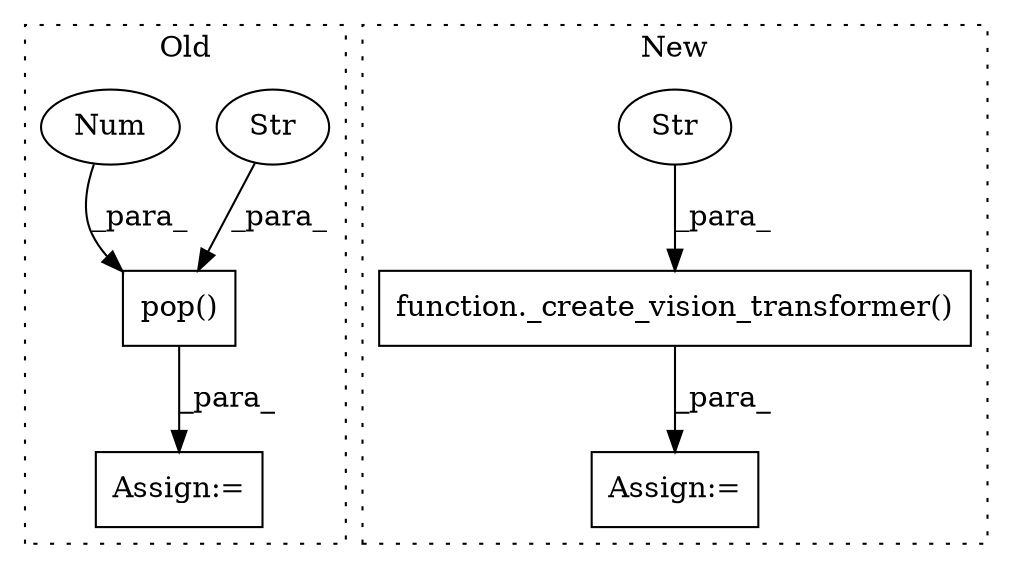 digraph G {
subgraph cluster0 {
1 [label="pop()" a="75" s="21845,21876" l="11,1" shape="box"];
3 [label="Str" a="66" s="21856" l="13" shape="ellipse"];
5 [label="Num" a="76" s="21871" l="5" shape="ellipse"];
7 [label="Assign:=" a="68" s="21842" l="3" shape="box"];
label = "Old";
style="dotted";
}
subgraph cluster1 {
2 [label="function._create_vision_transformer()" a="75" s="23236,23291" l="27,40" shape="box"];
4 [label="Str" a="66" s="23263" l="28" shape="ellipse"];
6 [label="Assign:=" a="68" s="23233" l="3" shape="box"];
label = "New";
style="dotted";
}
1 -> 7 [label="_para_"];
2 -> 6 [label="_para_"];
3 -> 1 [label="_para_"];
4 -> 2 [label="_para_"];
5 -> 1 [label="_para_"];
}